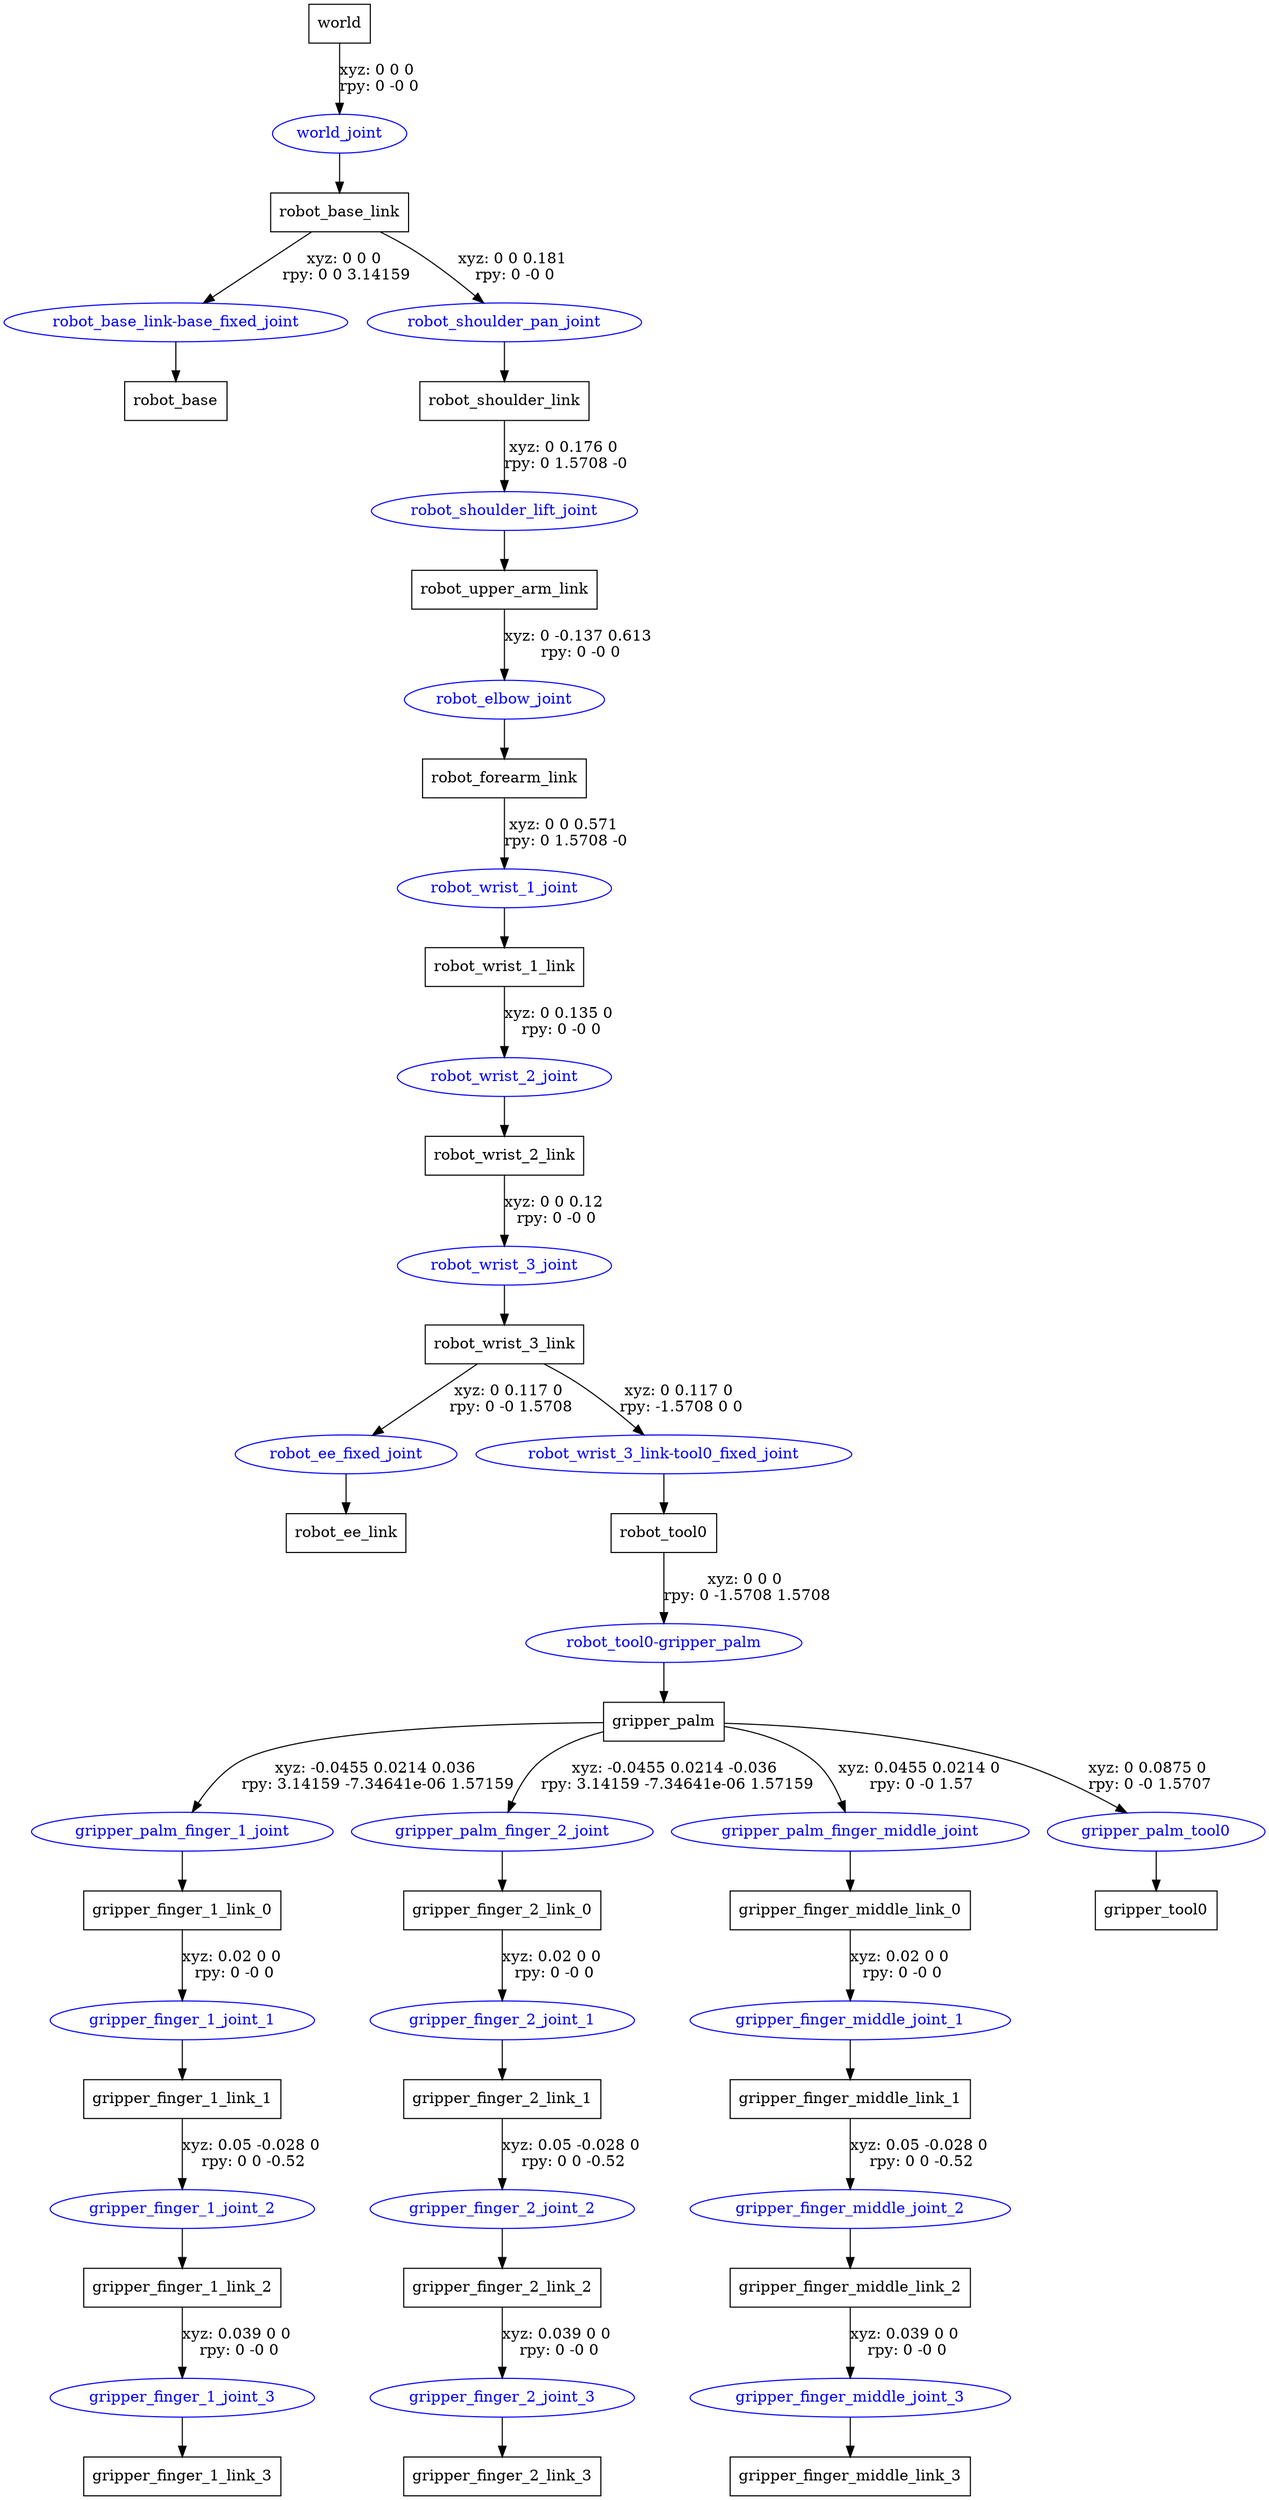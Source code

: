 digraph G {
node [shape=box];
"world" [label="world"];
"robot_base_link" [label="robot_base_link"];
"robot_base" [label="robot_base"];
"robot_shoulder_link" [label="robot_shoulder_link"];
"robot_upper_arm_link" [label="robot_upper_arm_link"];
"robot_forearm_link" [label="robot_forearm_link"];
"robot_wrist_1_link" [label="robot_wrist_1_link"];
"robot_wrist_2_link" [label="robot_wrist_2_link"];
"robot_wrist_3_link" [label="robot_wrist_3_link"];
"robot_ee_link" [label="robot_ee_link"];
"robot_tool0" [label="robot_tool0"];
"gripper_palm" [label="gripper_palm"];
"gripper_finger_1_link_0" [label="gripper_finger_1_link_0"];
"gripper_finger_1_link_1" [label="gripper_finger_1_link_1"];
"gripper_finger_1_link_2" [label="gripper_finger_1_link_2"];
"gripper_finger_1_link_3" [label="gripper_finger_1_link_3"];
"gripper_finger_2_link_0" [label="gripper_finger_2_link_0"];
"gripper_finger_2_link_1" [label="gripper_finger_2_link_1"];
"gripper_finger_2_link_2" [label="gripper_finger_2_link_2"];
"gripper_finger_2_link_3" [label="gripper_finger_2_link_3"];
"gripper_finger_middle_link_0" [label="gripper_finger_middle_link_0"];
"gripper_finger_middle_link_1" [label="gripper_finger_middle_link_1"];
"gripper_finger_middle_link_2" [label="gripper_finger_middle_link_2"];
"gripper_finger_middle_link_3" [label="gripper_finger_middle_link_3"];
"gripper_tool0" [label="gripper_tool0"];
node [shape=ellipse, color=blue, fontcolor=blue];
"world" -> "world_joint" [label="xyz: 0 0 0 \nrpy: 0 -0 0"]
"world_joint" -> "robot_base_link"
"robot_base_link" -> "robot_base_link-base_fixed_joint" [label="xyz: 0 0 0 \nrpy: 0 0 3.14159"]
"robot_base_link-base_fixed_joint" -> "robot_base"
"robot_base_link" -> "robot_shoulder_pan_joint" [label="xyz: 0 0 0.181 \nrpy: 0 -0 0"]
"robot_shoulder_pan_joint" -> "robot_shoulder_link"
"robot_shoulder_link" -> "robot_shoulder_lift_joint" [label="xyz: 0 0.176 0 \nrpy: 0 1.5708 -0"]
"robot_shoulder_lift_joint" -> "robot_upper_arm_link"
"robot_upper_arm_link" -> "robot_elbow_joint" [label="xyz: 0 -0.137 0.613 \nrpy: 0 -0 0"]
"robot_elbow_joint" -> "robot_forearm_link"
"robot_forearm_link" -> "robot_wrist_1_joint" [label="xyz: 0 0 0.571 \nrpy: 0 1.5708 -0"]
"robot_wrist_1_joint" -> "robot_wrist_1_link"
"robot_wrist_1_link" -> "robot_wrist_2_joint" [label="xyz: 0 0.135 0 \nrpy: 0 -0 0"]
"robot_wrist_2_joint" -> "robot_wrist_2_link"
"robot_wrist_2_link" -> "robot_wrist_3_joint" [label="xyz: 0 0 0.12 \nrpy: 0 -0 0"]
"robot_wrist_3_joint" -> "robot_wrist_3_link"
"robot_wrist_3_link" -> "robot_ee_fixed_joint" [label="xyz: 0 0.117 0 \nrpy: 0 -0 1.5708"]
"robot_ee_fixed_joint" -> "robot_ee_link"
"robot_wrist_3_link" -> "robot_wrist_3_link-tool0_fixed_joint" [label="xyz: 0 0.117 0 \nrpy: -1.5708 0 0"]
"robot_wrist_3_link-tool0_fixed_joint" -> "robot_tool0"
"robot_tool0" -> "robot_tool0-gripper_palm" [label="xyz: 0 0 0 \nrpy: 0 -1.5708 1.5708"]
"robot_tool0-gripper_palm" -> "gripper_palm"
"gripper_palm" -> "gripper_palm_finger_1_joint" [label="xyz: -0.0455 0.0214 0.036 \nrpy: 3.14159 -7.34641e-06 1.57159"]
"gripper_palm_finger_1_joint" -> "gripper_finger_1_link_0"
"gripper_finger_1_link_0" -> "gripper_finger_1_joint_1" [label="xyz: 0.02 0 0 \nrpy: 0 -0 0"]
"gripper_finger_1_joint_1" -> "gripper_finger_1_link_1"
"gripper_finger_1_link_1" -> "gripper_finger_1_joint_2" [label="xyz: 0.05 -0.028 0 \nrpy: 0 0 -0.52"]
"gripper_finger_1_joint_2" -> "gripper_finger_1_link_2"
"gripper_finger_1_link_2" -> "gripper_finger_1_joint_3" [label="xyz: 0.039 0 0 \nrpy: 0 -0 0"]
"gripper_finger_1_joint_3" -> "gripper_finger_1_link_3"
"gripper_palm" -> "gripper_palm_finger_2_joint" [label="xyz: -0.0455 0.0214 -0.036 \nrpy: 3.14159 -7.34641e-06 1.57159"]
"gripper_palm_finger_2_joint" -> "gripper_finger_2_link_0"
"gripper_finger_2_link_0" -> "gripper_finger_2_joint_1" [label="xyz: 0.02 0 0 \nrpy: 0 -0 0"]
"gripper_finger_2_joint_1" -> "gripper_finger_2_link_1"
"gripper_finger_2_link_1" -> "gripper_finger_2_joint_2" [label="xyz: 0.05 -0.028 0 \nrpy: 0 0 -0.52"]
"gripper_finger_2_joint_2" -> "gripper_finger_2_link_2"
"gripper_finger_2_link_2" -> "gripper_finger_2_joint_3" [label="xyz: 0.039 0 0 \nrpy: 0 -0 0"]
"gripper_finger_2_joint_3" -> "gripper_finger_2_link_3"
"gripper_palm" -> "gripper_palm_finger_middle_joint" [label="xyz: 0.0455 0.0214 0 \nrpy: 0 -0 1.57"]
"gripper_palm_finger_middle_joint" -> "gripper_finger_middle_link_0"
"gripper_finger_middle_link_0" -> "gripper_finger_middle_joint_1" [label="xyz: 0.02 0 0 \nrpy: 0 -0 0"]
"gripper_finger_middle_joint_1" -> "gripper_finger_middle_link_1"
"gripper_finger_middle_link_1" -> "gripper_finger_middle_joint_2" [label="xyz: 0.05 -0.028 0 \nrpy: 0 0 -0.52"]
"gripper_finger_middle_joint_2" -> "gripper_finger_middle_link_2"
"gripper_finger_middle_link_2" -> "gripper_finger_middle_joint_3" [label="xyz: 0.039 0 0 \nrpy: 0 -0 0"]
"gripper_finger_middle_joint_3" -> "gripper_finger_middle_link_3"
"gripper_palm" -> "gripper_palm_tool0" [label="xyz: 0 0.0875 0 \nrpy: 0 -0 1.5707"]
"gripper_palm_tool0" -> "gripper_tool0"
}
